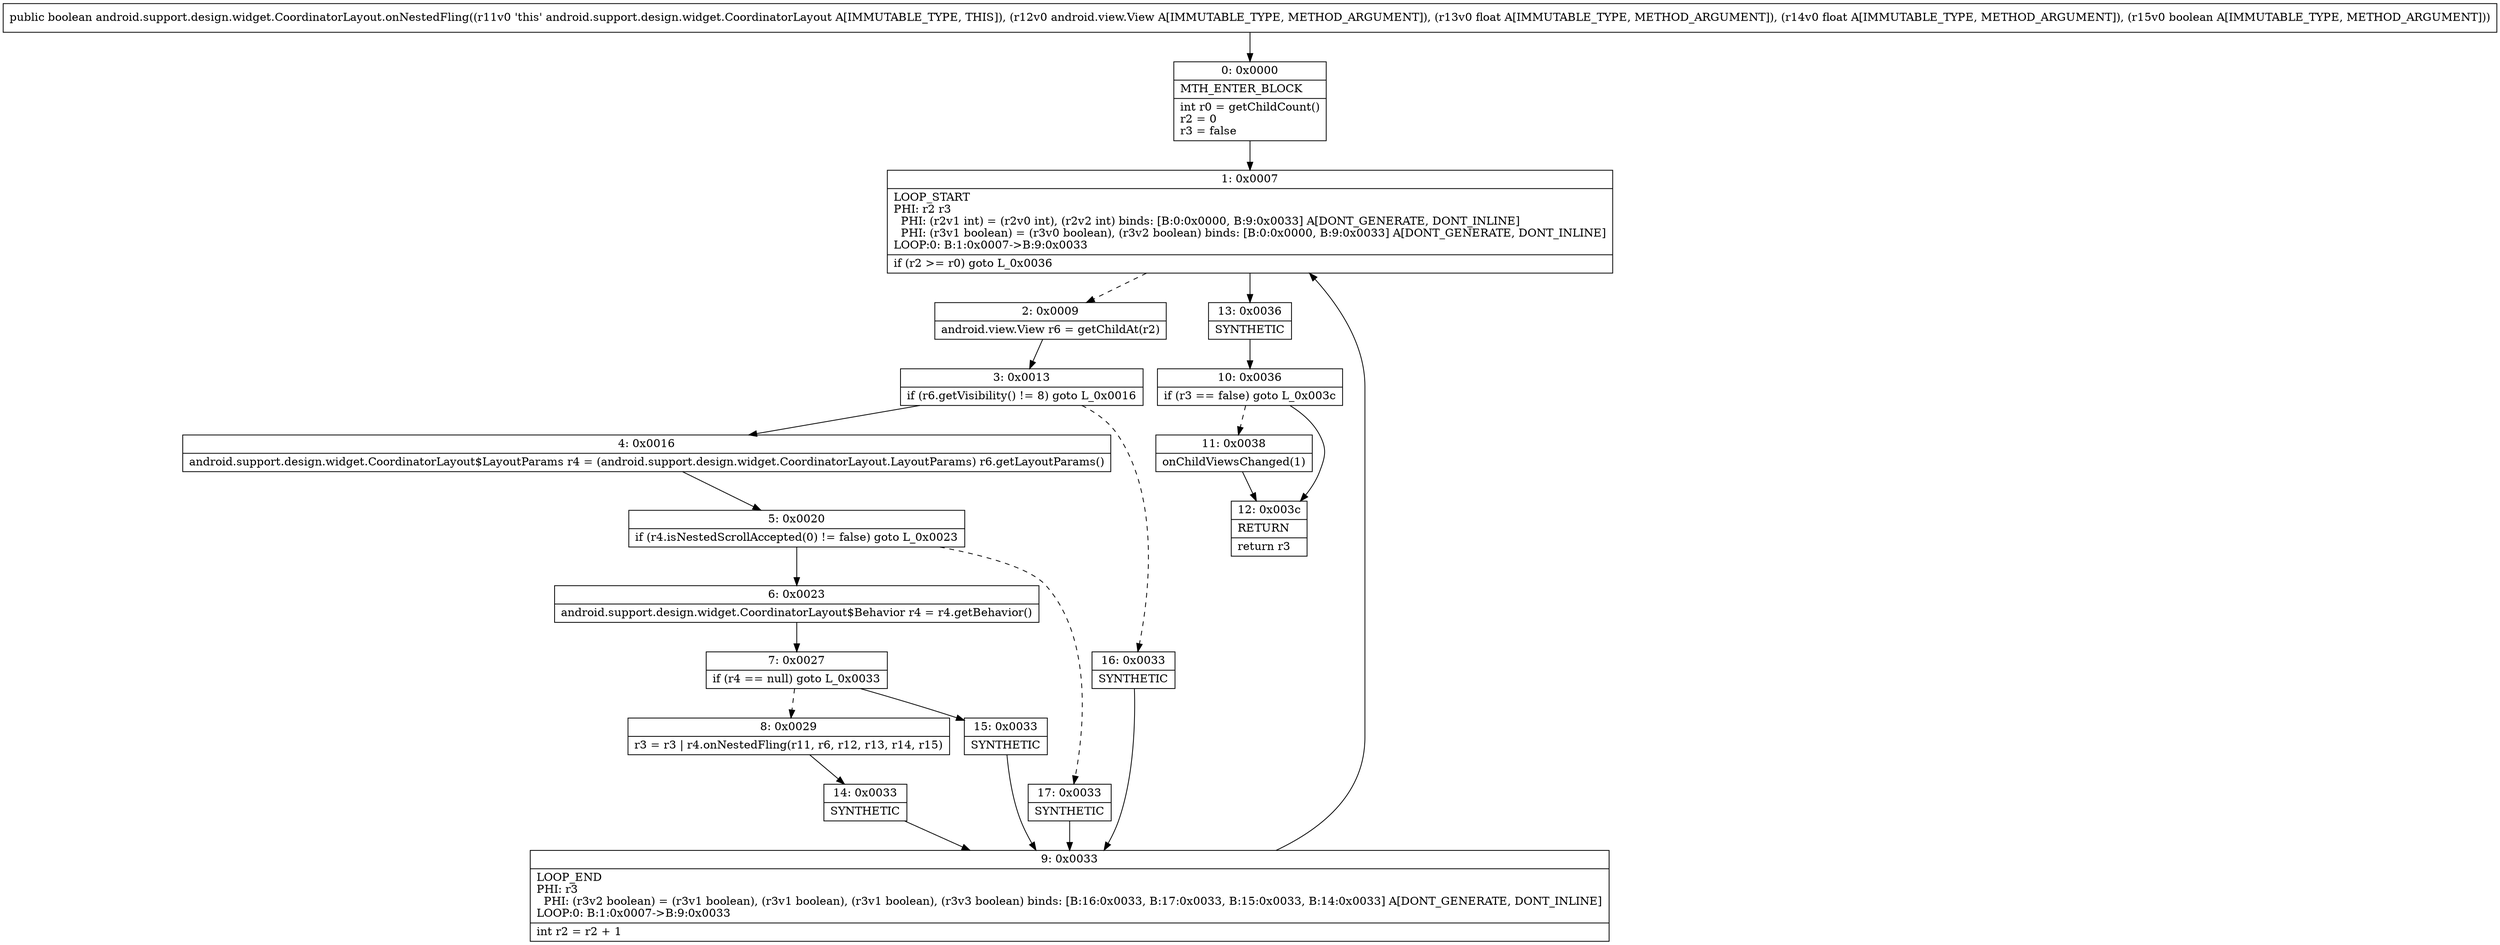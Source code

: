 digraph "CFG forandroid.support.design.widget.CoordinatorLayout.onNestedFling(Landroid\/view\/View;FFZ)Z" {
Node_0 [shape=record,label="{0\:\ 0x0000|MTH_ENTER_BLOCK\l|int r0 = getChildCount()\lr2 = 0\lr3 = false\l}"];
Node_1 [shape=record,label="{1\:\ 0x0007|LOOP_START\lPHI: r2 r3 \l  PHI: (r2v1 int) = (r2v0 int), (r2v2 int) binds: [B:0:0x0000, B:9:0x0033] A[DONT_GENERATE, DONT_INLINE]\l  PHI: (r3v1 boolean) = (r3v0 boolean), (r3v2 boolean) binds: [B:0:0x0000, B:9:0x0033] A[DONT_GENERATE, DONT_INLINE]\lLOOP:0: B:1:0x0007\-\>B:9:0x0033\l|if (r2 \>= r0) goto L_0x0036\l}"];
Node_2 [shape=record,label="{2\:\ 0x0009|android.view.View r6 = getChildAt(r2)\l}"];
Node_3 [shape=record,label="{3\:\ 0x0013|if (r6.getVisibility() != 8) goto L_0x0016\l}"];
Node_4 [shape=record,label="{4\:\ 0x0016|android.support.design.widget.CoordinatorLayout$LayoutParams r4 = (android.support.design.widget.CoordinatorLayout.LayoutParams) r6.getLayoutParams()\l}"];
Node_5 [shape=record,label="{5\:\ 0x0020|if (r4.isNestedScrollAccepted(0) != false) goto L_0x0023\l}"];
Node_6 [shape=record,label="{6\:\ 0x0023|android.support.design.widget.CoordinatorLayout$Behavior r4 = r4.getBehavior()\l}"];
Node_7 [shape=record,label="{7\:\ 0x0027|if (r4 == null) goto L_0x0033\l}"];
Node_8 [shape=record,label="{8\:\ 0x0029|r3 = r3 \| r4.onNestedFling(r11, r6, r12, r13, r14, r15)\l}"];
Node_9 [shape=record,label="{9\:\ 0x0033|LOOP_END\lPHI: r3 \l  PHI: (r3v2 boolean) = (r3v1 boolean), (r3v1 boolean), (r3v1 boolean), (r3v3 boolean) binds: [B:16:0x0033, B:17:0x0033, B:15:0x0033, B:14:0x0033] A[DONT_GENERATE, DONT_INLINE]\lLOOP:0: B:1:0x0007\-\>B:9:0x0033\l|int r2 = r2 + 1\l}"];
Node_10 [shape=record,label="{10\:\ 0x0036|if (r3 == false) goto L_0x003c\l}"];
Node_11 [shape=record,label="{11\:\ 0x0038|onChildViewsChanged(1)\l}"];
Node_12 [shape=record,label="{12\:\ 0x003c|RETURN\l|return r3\l}"];
Node_13 [shape=record,label="{13\:\ 0x0036|SYNTHETIC\l}"];
Node_14 [shape=record,label="{14\:\ 0x0033|SYNTHETIC\l}"];
Node_15 [shape=record,label="{15\:\ 0x0033|SYNTHETIC\l}"];
Node_16 [shape=record,label="{16\:\ 0x0033|SYNTHETIC\l}"];
Node_17 [shape=record,label="{17\:\ 0x0033|SYNTHETIC\l}"];
MethodNode[shape=record,label="{public boolean android.support.design.widget.CoordinatorLayout.onNestedFling((r11v0 'this' android.support.design.widget.CoordinatorLayout A[IMMUTABLE_TYPE, THIS]), (r12v0 android.view.View A[IMMUTABLE_TYPE, METHOD_ARGUMENT]), (r13v0 float A[IMMUTABLE_TYPE, METHOD_ARGUMENT]), (r14v0 float A[IMMUTABLE_TYPE, METHOD_ARGUMENT]), (r15v0 boolean A[IMMUTABLE_TYPE, METHOD_ARGUMENT])) }"];
MethodNode -> Node_0;
Node_0 -> Node_1;
Node_1 -> Node_2[style=dashed];
Node_1 -> Node_13;
Node_2 -> Node_3;
Node_3 -> Node_4;
Node_3 -> Node_16[style=dashed];
Node_4 -> Node_5;
Node_5 -> Node_6;
Node_5 -> Node_17[style=dashed];
Node_6 -> Node_7;
Node_7 -> Node_8[style=dashed];
Node_7 -> Node_15;
Node_8 -> Node_14;
Node_9 -> Node_1;
Node_10 -> Node_11[style=dashed];
Node_10 -> Node_12;
Node_11 -> Node_12;
Node_13 -> Node_10;
Node_14 -> Node_9;
Node_15 -> Node_9;
Node_16 -> Node_9;
Node_17 -> Node_9;
}

